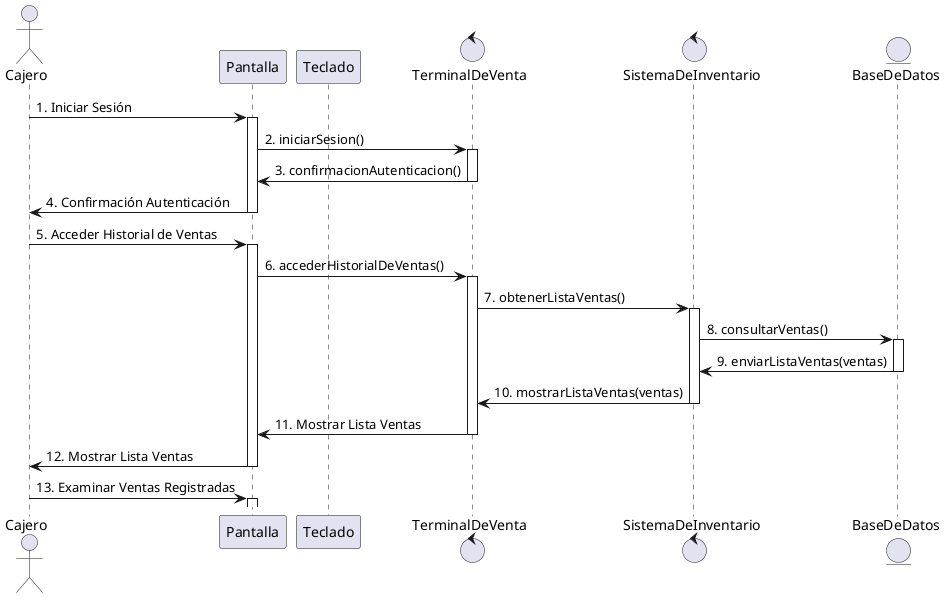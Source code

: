 @startuml "Ver Ventas Registradas"

actor Cajero
participant Pantalla
participant Teclado
control TerminalDeVenta
control SistemaDeInventario
entity BaseDeDatos

Cajero -> Pantalla : 1. Iniciar Sesión
activate Pantalla

Pantalla -> TerminalDeVenta : 2. iniciarSesion()
activate TerminalDeVenta

TerminalDeVenta -> Pantalla : 3. confirmacionAutenticacion()
deactivate TerminalDeVenta
Pantalla -> Cajero : 4. Confirmación Autenticación
deactivate Pantalla

Cajero -> Pantalla : 5. Acceder Historial de Ventas
activate Pantalla

Pantalla -> TerminalDeVenta : 6. accederHistorialDeVentas()
activate TerminalDeVenta

TerminalDeVenta -> SistemaDeInventario : 7. obtenerListaVentas()
activate SistemaDeInventario

SistemaDeInventario -> BaseDeDatos : 8. consultarVentas()
activate BaseDeDatos

BaseDeDatos -> SistemaDeInventario : 9. enviarListaVentas(ventas)
deactivate BaseDeDatos

SistemaDeInventario -> TerminalDeVenta : 10. mostrarListaVentas(ventas)
deactivate SistemaDeInventario

TerminalDeVenta -> Pantalla : 11. Mostrar Lista Ventas
deactivate TerminalDeVenta
Pantalla -> Cajero : 12. Mostrar Lista Ventas
deactivate Pantalla

Cajero -> Pantalla : 13. Examinar Ventas Registradas
activate Pantalla

@enduml
